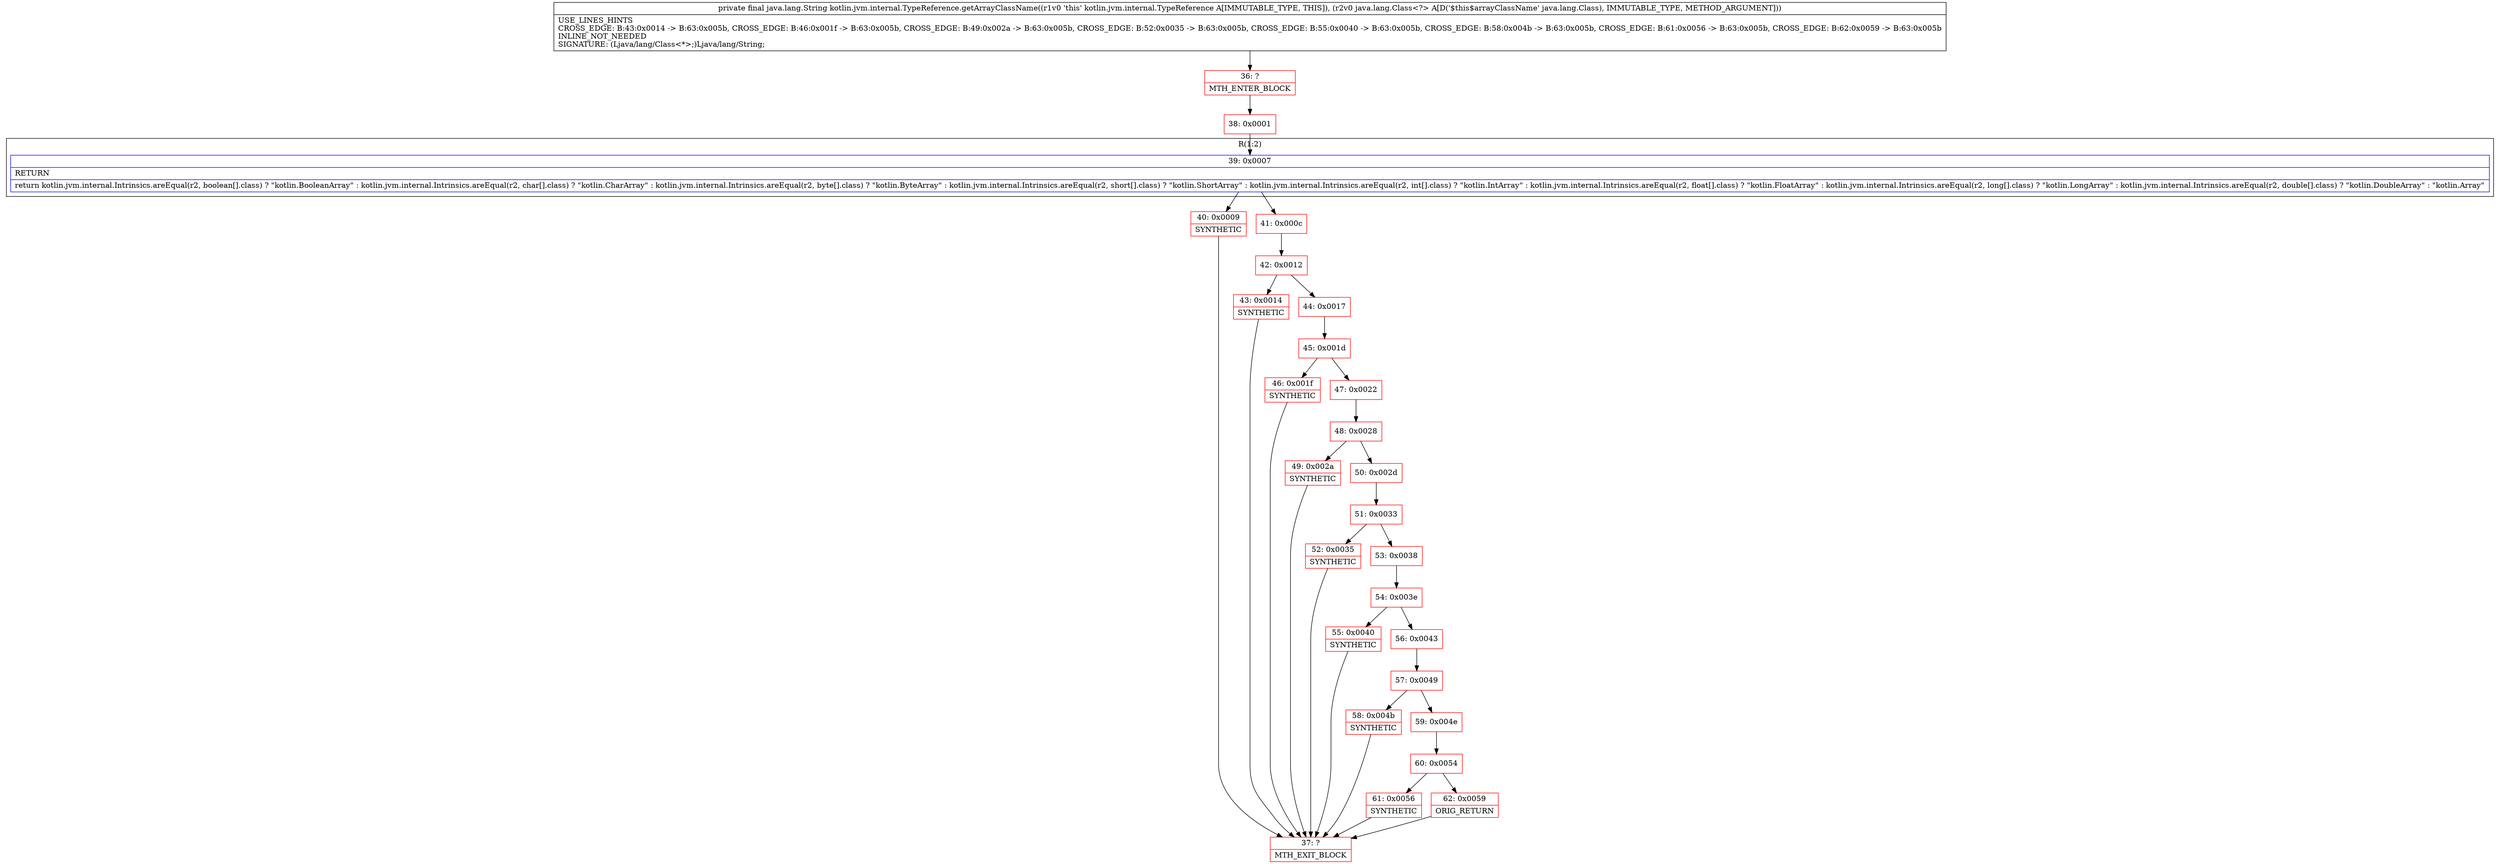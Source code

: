 digraph "CFG forkotlin.jvm.internal.TypeReference.getArrayClassName(Ljava\/lang\/Class;)Ljava\/lang\/String;" {
subgraph cluster_Region_375395147 {
label = "R(1:2)";
node [shape=record,color=blue];
Node_39 [shape=record,label="{39\:\ 0x0007|RETURN\l|return kotlin.jvm.internal.Intrinsics.areEqual(r2, boolean[].class) ? \"kotlin.BooleanArray\" : kotlin.jvm.internal.Intrinsics.areEqual(r2, char[].class) ? \"kotlin.CharArray\" : kotlin.jvm.internal.Intrinsics.areEqual(r2, byte[].class) ? \"kotlin.ByteArray\" : kotlin.jvm.internal.Intrinsics.areEqual(r2, short[].class) ? \"kotlin.ShortArray\" : kotlin.jvm.internal.Intrinsics.areEqual(r2, int[].class) ? \"kotlin.IntArray\" : kotlin.jvm.internal.Intrinsics.areEqual(r2, float[].class) ? \"kotlin.FloatArray\" : kotlin.jvm.internal.Intrinsics.areEqual(r2, long[].class) ? \"kotlin.LongArray\" : kotlin.jvm.internal.Intrinsics.areEqual(r2, double[].class) ? \"kotlin.DoubleArray\" : \"kotlin.Array\"\l}"];
}
Node_36 [shape=record,color=red,label="{36\:\ ?|MTH_ENTER_BLOCK\l}"];
Node_38 [shape=record,color=red,label="{38\:\ 0x0001}"];
Node_40 [shape=record,color=red,label="{40\:\ 0x0009|SYNTHETIC\l}"];
Node_37 [shape=record,color=red,label="{37\:\ ?|MTH_EXIT_BLOCK\l}"];
Node_41 [shape=record,color=red,label="{41\:\ 0x000c}"];
Node_42 [shape=record,color=red,label="{42\:\ 0x0012}"];
Node_43 [shape=record,color=red,label="{43\:\ 0x0014|SYNTHETIC\l}"];
Node_44 [shape=record,color=red,label="{44\:\ 0x0017}"];
Node_45 [shape=record,color=red,label="{45\:\ 0x001d}"];
Node_46 [shape=record,color=red,label="{46\:\ 0x001f|SYNTHETIC\l}"];
Node_47 [shape=record,color=red,label="{47\:\ 0x0022}"];
Node_48 [shape=record,color=red,label="{48\:\ 0x0028}"];
Node_49 [shape=record,color=red,label="{49\:\ 0x002a|SYNTHETIC\l}"];
Node_50 [shape=record,color=red,label="{50\:\ 0x002d}"];
Node_51 [shape=record,color=red,label="{51\:\ 0x0033}"];
Node_52 [shape=record,color=red,label="{52\:\ 0x0035|SYNTHETIC\l}"];
Node_53 [shape=record,color=red,label="{53\:\ 0x0038}"];
Node_54 [shape=record,color=red,label="{54\:\ 0x003e}"];
Node_55 [shape=record,color=red,label="{55\:\ 0x0040|SYNTHETIC\l}"];
Node_56 [shape=record,color=red,label="{56\:\ 0x0043}"];
Node_57 [shape=record,color=red,label="{57\:\ 0x0049}"];
Node_58 [shape=record,color=red,label="{58\:\ 0x004b|SYNTHETIC\l}"];
Node_59 [shape=record,color=red,label="{59\:\ 0x004e}"];
Node_60 [shape=record,color=red,label="{60\:\ 0x0054}"];
Node_61 [shape=record,color=red,label="{61\:\ 0x0056|SYNTHETIC\l}"];
Node_62 [shape=record,color=red,label="{62\:\ 0x0059|ORIG_RETURN\l}"];
MethodNode[shape=record,label="{private final java.lang.String kotlin.jvm.internal.TypeReference.getArrayClassName((r1v0 'this' kotlin.jvm.internal.TypeReference A[IMMUTABLE_TYPE, THIS]), (r2v0 java.lang.Class\<?\> A[D('$this$arrayClassName' java.lang.Class), IMMUTABLE_TYPE, METHOD_ARGUMENT]))  | USE_LINES_HINTS\lCROSS_EDGE: B:43:0x0014 \-\> B:63:0x005b, CROSS_EDGE: B:46:0x001f \-\> B:63:0x005b, CROSS_EDGE: B:49:0x002a \-\> B:63:0x005b, CROSS_EDGE: B:52:0x0035 \-\> B:63:0x005b, CROSS_EDGE: B:55:0x0040 \-\> B:63:0x005b, CROSS_EDGE: B:58:0x004b \-\> B:63:0x005b, CROSS_EDGE: B:61:0x0056 \-\> B:63:0x005b, CROSS_EDGE: B:62:0x0059 \-\> B:63:0x005b\lINLINE_NOT_NEEDED\lSIGNATURE: (Ljava\/lang\/Class\<*\>;)Ljava\/lang\/String;\l}"];
MethodNode -> Node_36;Node_39 -> Node_40;
Node_39 -> Node_41;
Node_36 -> Node_38;
Node_38 -> Node_39;
Node_40 -> Node_37;
Node_41 -> Node_42;
Node_42 -> Node_43;
Node_42 -> Node_44;
Node_43 -> Node_37;
Node_44 -> Node_45;
Node_45 -> Node_46;
Node_45 -> Node_47;
Node_46 -> Node_37;
Node_47 -> Node_48;
Node_48 -> Node_49;
Node_48 -> Node_50;
Node_49 -> Node_37;
Node_50 -> Node_51;
Node_51 -> Node_52;
Node_51 -> Node_53;
Node_52 -> Node_37;
Node_53 -> Node_54;
Node_54 -> Node_55;
Node_54 -> Node_56;
Node_55 -> Node_37;
Node_56 -> Node_57;
Node_57 -> Node_58;
Node_57 -> Node_59;
Node_58 -> Node_37;
Node_59 -> Node_60;
Node_60 -> Node_61;
Node_60 -> Node_62;
Node_61 -> Node_37;
Node_62 -> Node_37;
}

